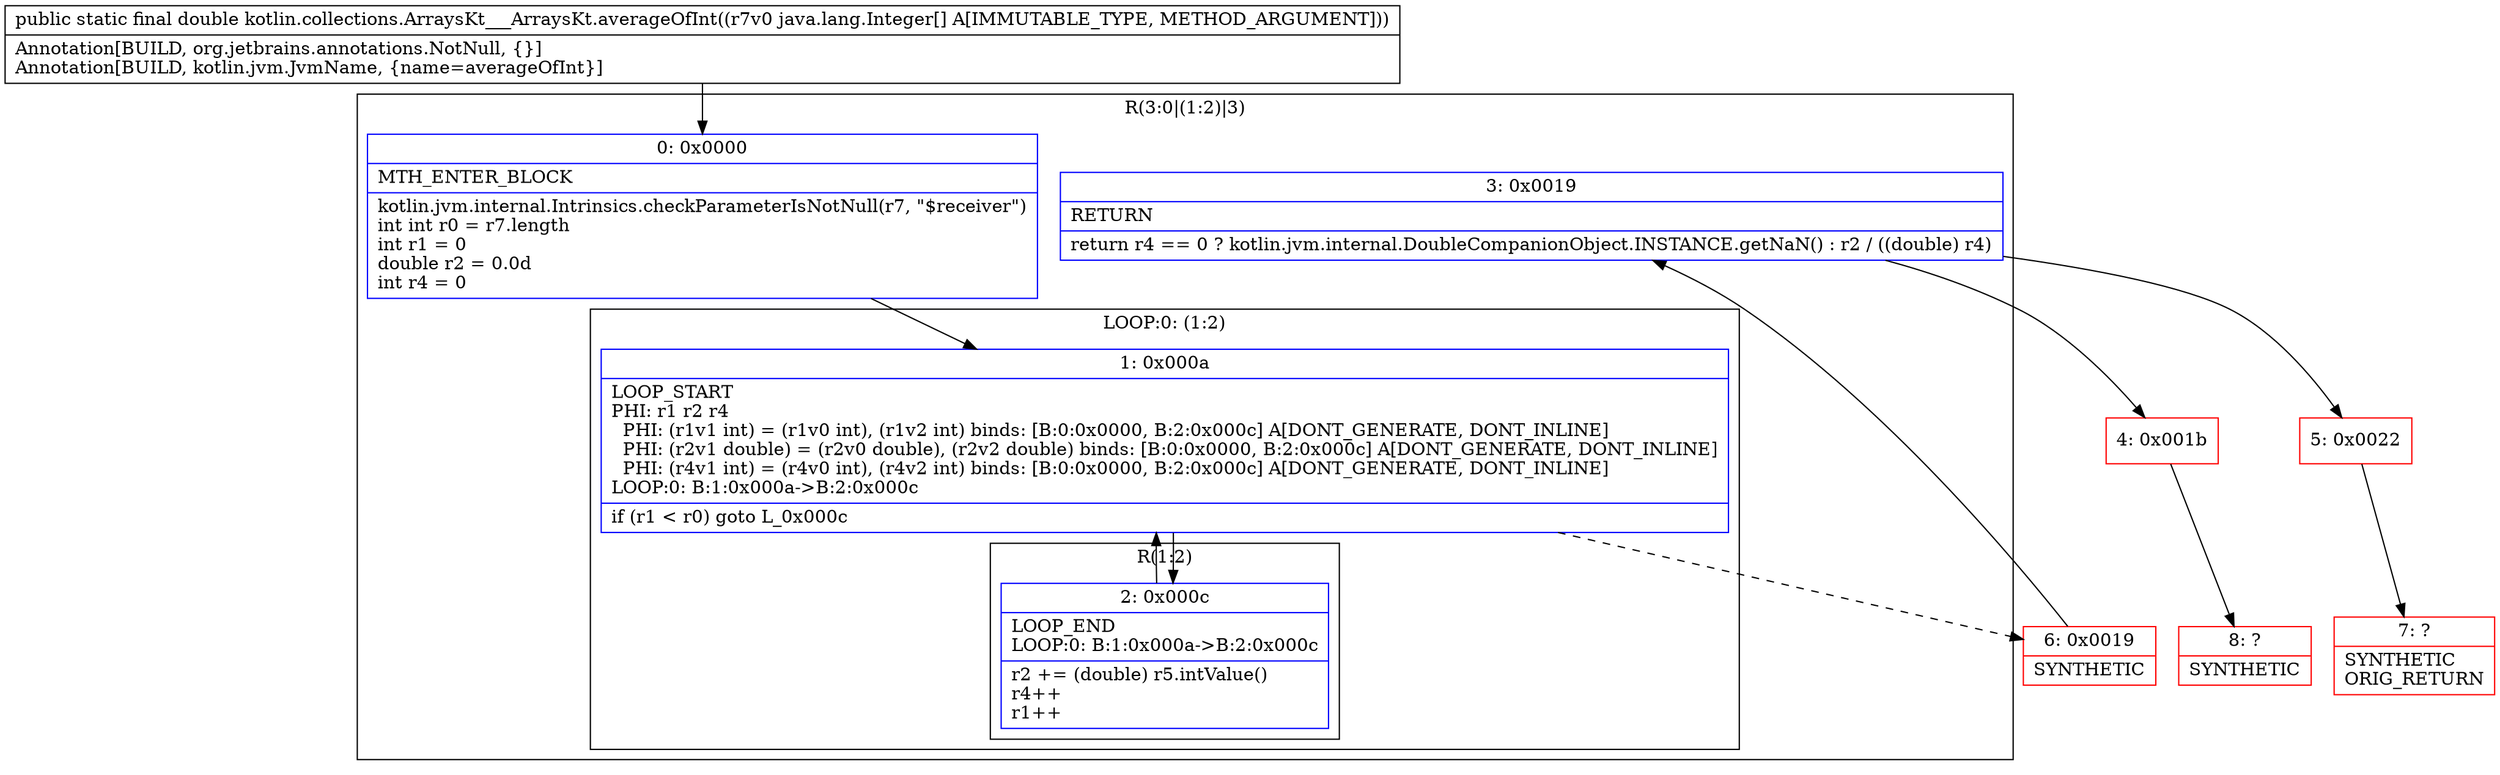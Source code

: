 digraph "CFG forkotlin.collections.ArraysKt___ArraysKt.averageOfInt([Ljava\/lang\/Integer;)D" {
subgraph cluster_Region_328040360 {
label = "R(3:0|(1:2)|3)";
node [shape=record,color=blue];
Node_0 [shape=record,label="{0\:\ 0x0000|MTH_ENTER_BLOCK\l|kotlin.jvm.internal.Intrinsics.checkParameterIsNotNull(r7, \"$receiver\")\lint int r0 = r7.length\lint r1 = 0\ldouble r2 = 0.0d\lint r4 = 0\l}"];
subgraph cluster_LoopRegion_22960602 {
label = "LOOP:0: (1:2)";
node [shape=record,color=blue];
Node_1 [shape=record,label="{1\:\ 0x000a|LOOP_START\lPHI: r1 r2 r4 \l  PHI: (r1v1 int) = (r1v0 int), (r1v2 int) binds: [B:0:0x0000, B:2:0x000c] A[DONT_GENERATE, DONT_INLINE]\l  PHI: (r2v1 double) = (r2v0 double), (r2v2 double) binds: [B:0:0x0000, B:2:0x000c] A[DONT_GENERATE, DONT_INLINE]\l  PHI: (r4v1 int) = (r4v0 int), (r4v2 int) binds: [B:0:0x0000, B:2:0x000c] A[DONT_GENERATE, DONT_INLINE]\lLOOP:0: B:1:0x000a\-\>B:2:0x000c\l|if (r1 \< r0) goto L_0x000c\l}"];
subgraph cluster_Region_1854346955 {
label = "R(1:2)";
node [shape=record,color=blue];
Node_2 [shape=record,label="{2\:\ 0x000c|LOOP_END\lLOOP:0: B:1:0x000a\-\>B:2:0x000c\l|r2 += (double) r5.intValue()\lr4++\lr1++\l}"];
}
}
Node_3 [shape=record,label="{3\:\ 0x0019|RETURN\l|return r4 == 0 ? kotlin.jvm.internal.DoubleCompanionObject.INSTANCE.getNaN() : r2 \/ ((double) r4)\l}"];
}
Node_4 [shape=record,color=red,label="{4\:\ 0x001b}"];
Node_5 [shape=record,color=red,label="{5\:\ 0x0022}"];
Node_6 [shape=record,color=red,label="{6\:\ 0x0019|SYNTHETIC\l}"];
Node_7 [shape=record,color=red,label="{7\:\ ?|SYNTHETIC\lORIG_RETURN\l}"];
Node_8 [shape=record,color=red,label="{8\:\ ?|SYNTHETIC\l}"];
MethodNode[shape=record,label="{public static final double kotlin.collections.ArraysKt___ArraysKt.averageOfInt((r7v0 java.lang.Integer[] A[IMMUTABLE_TYPE, METHOD_ARGUMENT]))  | Annotation[BUILD, org.jetbrains.annotations.NotNull, \{\}]\lAnnotation[BUILD, kotlin.jvm.JvmName, \{name=averageOfInt\}]\l}"];
MethodNode -> Node_0;
Node_0 -> Node_1;
Node_1 -> Node_2;
Node_1 -> Node_6[style=dashed];
Node_2 -> Node_1;
Node_3 -> Node_4;
Node_3 -> Node_5;
Node_4 -> Node_8;
Node_5 -> Node_7;
Node_6 -> Node_3;
}

